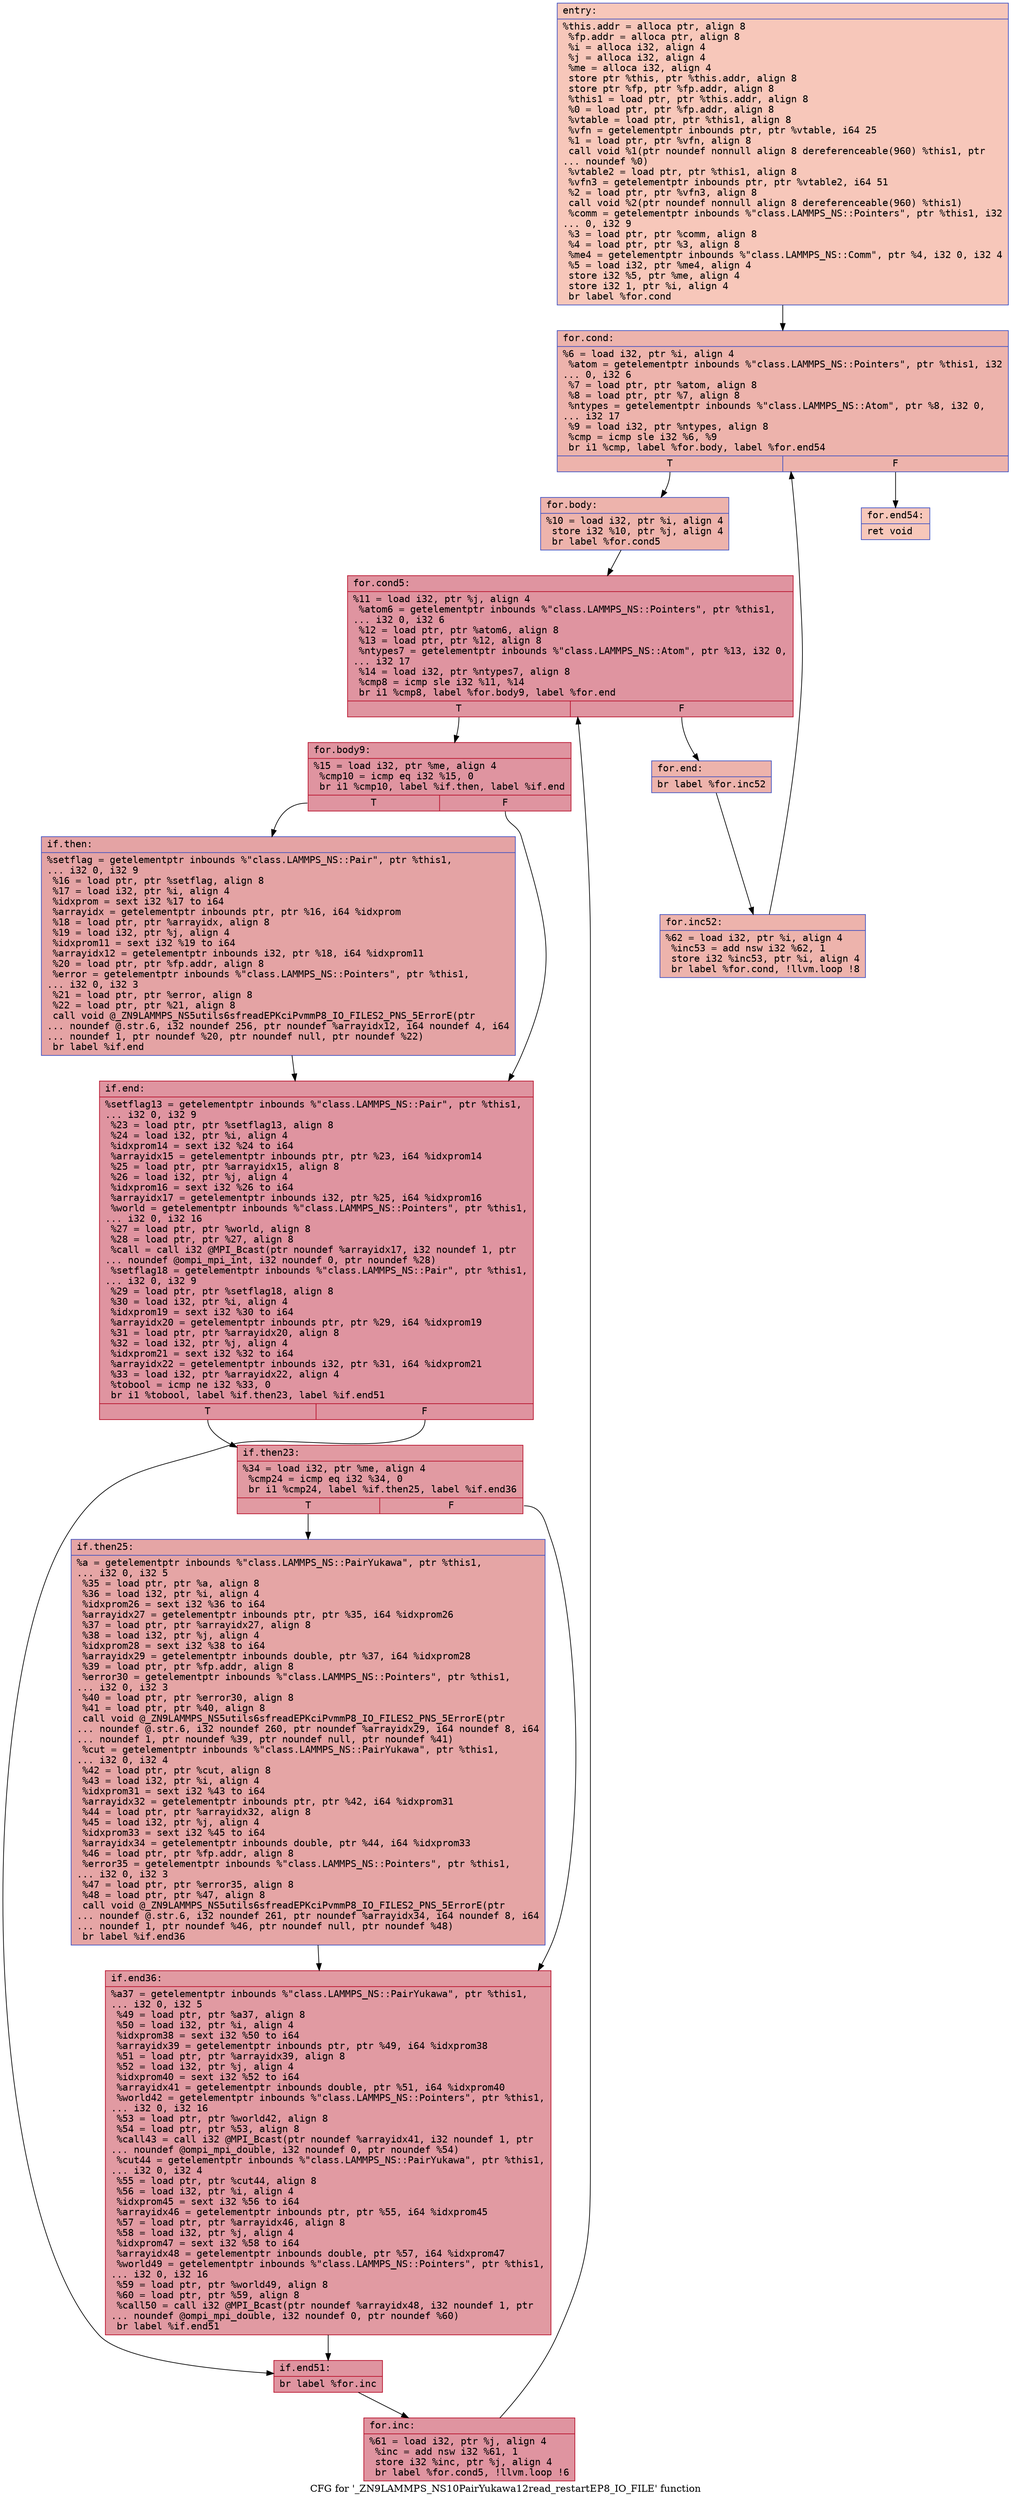 digraph "CFG for '_ZN9LAMMPS_NS10PairYukawa12read_restartEP8_IO_FILE' function" {
	label="CFG for '_ZN9LAMMPS_NS10PairYukawa12read_restartEP8_IO_FILE' function";

	Node0x562561dbed70 [shape=record,color="#3d50c3ff", style=filled, fillcolor="#ec7f6370" fontname="Courier",label="{entry:\l|  %this.addr = alloca ptr, align 8\l  %fp.addr = alloca ptr, align 8\l  %i = alloca i32, align 4\l  %j = alloca i32, align 4\l  %me = alloca i32, align 4\l  store ptr %this, ptr %this.addr, align 8\l  store ptr %fp, ptr %fp.addr, align 8\l  %this1 = load ptr, ptr %this.addr, align 8\l  %0 = load ptr, ptr %fp.addr, align 8\l  %vtable = load ptr, ptr %this1, align 8\l  %vfn = getelementptr inbounds ptr, ptr %vtable, i64 25\l  %1 = load ptr, ptr %vfn, align 8\l  call void %1(ptr noundef nonnull align 8 dereferenceable(960) %this1, ptr\l... noundef %0)\l  %vtable2 = load ptr, ptr %this1, align 8\l  %vfn3 = getelementptr inbounds ptr, ptr %vtable2, i64 51\l  %2 = load ptr, ptr %vfn3, align 8\l  call void %2(ptr noundef nonnull align 8 dereferenceable(960) %this1)\l  %comm = getelementptr inbounds %\"class.LAMMPS_NS::Pointers\", ptr %this1, i32\l... 0, i32 9\l  %3 = load ptr, ptr %comm, align 8\l  %4 = load ptr, ptr %3, align 8\l  %me4 = getelementptr inbounds %\"class.LAMMPS_NS::Comm\", ptr %4, i32 0, i32 4\l  %5 = load i32, ptr %me4, align 4\l  store i32 %5, ptr %me, align 4\l  store i32 1, ptr %i, align 4\l  br label %for.cond\l}"];
	Node0x562561dbed70 -> Node0x562561dbfe40[tooltip="entry -> for.cond\nProbability 100.00%" ];
	Node0x562561dbfe40 [shape=record,color="#3d50c3ff", style=filled, fillcolor="#d6524470" fontname="Courier",label="{for.cond:\l|  %6 = load i32, ptr %i, align 4\l  %atom = getelementptr inbounds %\"class.LAMMPS_NS::Pointers\", ptr %this1, i32\l... 0, i32 6\l  %7 = load ptr, ptr %atom, align 8\l  %8 = load ptr, ptr %7, align 8\l  %ntypes = getelementptr inbounds %\"class.LAMMPS_NS::Atom\", ptr %8, i32 0,\l... i32 17\l  %9 = load i32, ptr %ntypes, align 8\l  %cmp = icmp sle i32 %6, %9\l  br i1 %cmp, label %for.body, label %for.end54\l|{<s0>T|<s1>F}}"];
	Node0x562561dbfe40:s0 -> Node0x562561dc03a0[tooltip="for.cond -> for.body\nProbability 96.88%" ];
	Node0x562561dbfe40:s1 -> Node0x562561dc0420[tooltip="for.cond -> for.end54\nProbability 3.12%" ];
	Node0x562561dc03a0 [shape=record,color="#3d50c3ff", style=filled, fillcolor="#d6524470" fontname="Courier",label="{for.body:\l|  %10 = load i32, ptr %i, align 4\l  store i32 %10, ptr %j, align 4\l  br label %for.cond5\l}"];
	Node0x562561dc03a0 -> Node0x562561dc0670[tooltip="for.body -> for.cond5\nProbability 100.00%" ];
	Node0x562561dc0670 [shape=record,color="#b70d28ff", style=filled, fillcolor="#b70d2870" fontname="Courier",label="{for.cond5:\l|  %11 = load i32, ptr %j, align 4\l  %atom6 = getelementptr inbounds %\"class.LAMMPS_NS::Pointers\", ptr %this1,\l... i32 0, i32 6\l  %12 = load ptr, ptr %atom6, align 8\l  %13 = load ptr, ptr %12, align 8\l  %ntypes7 = getelementptr inbounds %\"class.LAMMPS_NS::Atom\", ptr %13, i32 0,\l... i32 17\l  %14 = load i32, ptr %ntypes7, align 8\l  %cmp8 = icmp sle i32 %11, %14\l  br i1 %cmp8, label %for.body9, label %for.end\l|{<s0>T|<s1>F}}"];
	Node0x562561dc0670:s0 -> Node0x562561dbf6b0[tooltip="for.cond5 -> for.body9\nProbability 96.88%" ];
	Node0x562561dc0670:s1 -> Node0x562561dbf730[tooltip="for.cond5 -> for.end\nProbability 3.12%" ];
	Node0x562561dbf6b0 [shape=record,color="#b70d28ff", style=filled, fillcolor="#b70d2870" fontname="Courier",label="{for.body9:\l|  %15 = load i32, ptr %me, align 4\l  %cmp10 = icmp eq i32 %15, 0\l  br i1 %cmp10, label %if.then, label %if.end\l|{<s0>T|<s1>F}}"];
	Node0x562561dbf6b0:s0 -> Node0x562561dc1020[tooltip="for.body9 -> if.then\nProbability 37.50%" ];
	Node0x562561dbf6b0:s1 -> Node0x562561dc1090[tooltip="for.body9 -> if.end\nProbability 62.50%" ];
	Node0x562561dc1020 [shape=record,color="#3d50c3ff", style=filled, fillcolor="#c32e3170" fontname="Courier",label="{if.then:\l|  %setflag = getelementptr inbounds %\"class.LAMMPS_NS::Pair\", ptr %this1,\l... i32 0, i32 9\l  %16 = load ptr, ptr %setflag, align 8\l  %17 = load i32, ptr %i, align 4\l  %idxprom = sext i32 %17 to i64\l  %arrayidx = getelementptr inbounds ptr, ptr %16, i64 %idxprom\l  %18 = load ptr, ptr %arrayidx, align 8\l  %19 = load i32, ptr %j, align 4\l  %idxprom11 = sext i32 %19 to i64\l  %arrayidx12 = getelementptr inbounds i32, ptr %18, i64 %idxprom11\l  %20 = load ptr, ptr %fp.addr, align 8\l  %error = getelementptr inbounds %\"class.LAMMPS_NS::Pointers\", ptr %this1,\l... i32 0, i32 3\l  %21 = load ptr, ptr %error, align 8\l  %22 = load ptr, ptr %21, align 8\l  call void @_ZN9LAMMPS_NS5utils6sfreadEPKciPvmmP8_IO_FILES2_PNS_5ErrorE(ptr\l... noundef @.str.6, i32 noundef 256, ptr noundef %arrayidx12, i64 noundef 4, i64\l... noundef 1, ptr noundef %20, ptr noundef null, ptr noundef %22)\l  br label %if.end\l}"];
	Node0x562561dc1020 -> Node0x562561dc1090[tooltip="if.then -> if.end\nProbability 100.00%" ];
	Node0x562561dc1090 [shape=record,color="#b70d28ff", style=filled, fillcolor="#b70d2870" fontname="Courier",label="{if.end:\l|  %setflag13 = getelementptr inbounds %\"class.LAMMPS_NS::Pair\", ptr %this1,\l... i32 0, i32 9\l  %23 = load ptr, ptr %setflag13, align 8\l  %24 = load i32, ptr %i, align 4\l  %idxprom14 = sext i32 %24 to i64\l  %arrayidx15 = getelementptr inbounds ptr, ptr %23, i64 %idxprom14\l  %25 = load ptr, ptr %arrayidx15, align 8\l  %26 = load i32, ptr %j, align 4\l  %idxprom16 = sext i32 %26 to i64\l  %arrayidx17 = getelementptr inbounds i32, ptr %25, i64 %idxprom16\l  %world = getelementptr inbounds %\"class.LAMMPS_NS::Pointers\", ptr %this1,\l... i32 0, i32 16\l  %27 = load ptr, ptr %world, align 8\l  %28 = load ptr, ptr %27, align 8\l  %call = call i32 @MPI_Bcast(ptr noundef %arrayidx17, i32 noundef 1, ptr\l... noundef @ompi_mpi_int, i32 noundef 0, ptr noundef %28)\l  %setflag18 = getelementptr inbounds %\"class.LAMMPS_NS::Pair\", ptr %this1,\l... i32 0, i32 9\l  %29 = load ptr, ptr %setflag18, align 8\l  %30 = load i32, ptr %i, align 4\l  %idxprom19 = sext i32 %30 to i64\l  %arrayidx20 = getelementptr inbounds ptr, ptr %29, i64 %idxprom19\l  %31 = load ptr, ptr %arrayidx20, align 8\l  %32 = load i32, ptr %j, align 4\l  %idxprom21 = sext i32 %32 to i64\l  %arrayidx22 = getelementptr inbounds i32, ptr %31, i64 %idxprom21\l  %33 = load i32, ptr %arrayidx22, align 4\l  %tobool = icmp ne i32 %33, 0\l  br i1 %tobool, label %if.then23, label %if.end51\l|{<s0>T|<s1>F}}"];
	Node0x562561dc1090:s0 -> Node0x562561dc0bd0[tooltip="if.end -> if.then23\nProbability 62.50%" ];
	Node0x562561dc1090:s1 -> Node0x562561dc0c50[tooltip="if.end -> if.end51\nProbability 37.50%" ];
	Node0x562561dc0bd0 [shape=record,color="#b70d28ff", style=filled, fillcolor="#bb1b2c70" fontname="Courier",label="{if.then23:\l|  %34 = load i32, ptr %me, align 4\l  %cmp24 = icmp eq i32 %34, 0\l  br i1 %cmp24, label %if.then25, label %if.end36\l|{<s0>T|<s1>F}}"];
	Node0x562561dc0bd0:s0 -> Node0x562561dc3410[tooltip="if.then23 -> if.then25\nProbability 37.50%" ];
	Node0x562561dc0bd0:s1 -> Node0x562561dc3460[tooltip="if.then23 -> if.end36\nProbability 62.50%" ];
	Node0x562561dc3410 [shape=record,color="#3d50c3ff", style=filled, fillcolor="#c5333470" fontname="Courier",label="{if.then25:\l|  %a = getelementptr inbounds %\"class.LAMMPS_NS::PairYukawa\", ptr %this1,\l... i32 0, i32 5\l  %35 = load ptr, ptr %a, align 8\l  %36 = load i32, ptr %i, align 4\l  %idxprom26 = sext i32 %36 to i64\l  %arrayidx27 = getelementptr inbounds ptr, ptr %35, i64 %idxprom26\l  %37 = load ptr, ptr %arrayidx27, align 8\l  %38 = load i32, ptr %j, align 4\l  %idxprom28 = sext i32 %38 to i64\l  %arrayidx29 = getelementptr inbounds double, ptr %37, i64 %idxprom28\l  %39 = load ptr, ptr %fp.addr, align 8\l  %error30 = getelementptr inbounds %\"class.LAMMPS_NS::Pointers\", ptr %this1,\l... i32 0, i32 3\l  %40 = load ptr, ptr %error30, align 8\l  %41 = load ptr, ptr %40, align 8\l  call void @_ZN9LAMMPS_NS5utils6sfreadEPKciPvmmP8_IO_FILES2_PNS_5ErrorE(ptr\l... noundef @.str.6, i32 noundef 260, ptr noundef %arrayidx29, i64 noundef 8, i64\l... noundef 1, ptr noundef %39, ptr noundef null, ptr noundef %41)\l  %cut = getelementptr inbounds %\"class.LAMMPS_NS::PairYukawa\", ptr %this1,\l... i32 0, i32 4\l  %42 = load ptr, ptr %cut, align 8\l  %43 = load i32, ptr %i, align 4\l  %idxprom31 = sext i32 %43 to i64\l  %arrayidx32 = getelementptr inbounds ptr, ptr %42, i64 %idxprom31\l  %44 = load ptr, ptr %arrayidx32, align 8\l  %45 = load i32, ptr %j, align 4\l  %idxprom33 = sext i32 %45 to i64\l  %arrayidx34 = getelementptr inbounds double, ptr %44, i64 %idxprom33\l  %46 = load ptr, ptr %fp.addr, align 8\l  %error35 = getelementptr inbounds %\"class.LAMMPS_NS::Pointers\", ptr %this1,\l... i32 0, i32 3\l  %47 = load ptr, ptr %error35, align 8\l  %48 = load ptr, ptr %47, align 8\l  call void @_ZN9LAMMPS_NS5utils6sfreadEPKciPvmmP8_IO_FILES2_PNS_5ErrorE(ptr\l... noundef @.str.6, i32 noundef 261, ptr noundef %arrayidx34, i64 noundef 8, i64\l... noundef 1, ptr noundef %46, ptr noundef null, ptr noundef %48)\l  br label %if.end36\l}"];
	Node0x562561dc3410 -> Node0x562561dc3460[tooltip="if.then25 -> if.end36\nProbability 100.00%" ];
	Node0x562561dc3460 [shape=record,color="#b70d28ff", style=filled, fillcolor="#bb1b2c70" fontname="Courier",label="{if.end36:\l|  %a37 = getelementptr inbounds %\"class.LAMMPS_NS::PairYukawa\", ptr %this1,\l... i32 0, i32 5\l  %49 = load ptr, ptr %a37, align 8\l  %50 = load i32, ptr %i, align 4\l  %idxprom38 = sext i32 %50 to i64\l  %arrayidx39 = getelementptr inbounds ptr, ptr %49, i64 %idxprom38\l  %51 = load ptr, ptr %arrayidx39, align 8\l  %52 = load i32, ptr %j, align 4\l  %idxprom40 = sext i32 %52 to i64\l  %arrayidx41 = getelementptr inbounds double, ptr %51, i64 %idxprom40\l  %world42 = getelementptr inbounds %\"class.LAMMPS_NS::Pointers\", ptr %this1,\l... i32 0, i32 16\l  %53 = load ptr, ptr %world42, align 8\l  %54 = load ptr, ptr %53, align 8\l  %call43 = call i32 @MPI_Bcast(ptr noundef %arrayidx41, i32 noundef 1, ptr\l... noundef @ompi_mpi_double, i32 noundef 0, ptr noundef %54)\l  %cut44 = getelementptr inbounds %\"class.LAMMPS_NS::PairYukawa\", ptr %this1,\l... i32 0, i32 4\l  %55 = load ptr, ptr %cut44, align 8\l  %56 = load i32, ptr %i, align 4\l  %idxprom45 = sext i32 %56 to i64\l  %arrayidx46 = getelementptr inbounds ptr, ptr %55, i64 %idxprom45\l  %57 = load ptr, ptr %arrayidx46, align 8\l  %58 = load i32, ptr %j, align 4\l  %idxprom47 = sext i32 %58 to i64\l  %arrayidx48 = getelementptr inbounds double, ptr %57, i64 %idxprom47\l  %world49 = getelementptr inbounds %\"class.LAMMPS_NS::Pointers\", ptr %this1,\l... i32 0, i32 16\l  %59 = load ptr, ptr %world49, align 8\l  %60 = load ptr, ptr %59, align 8\l  %call50 = call i32 @MPI_Bcast(ptr noundef %arrayidx48, i32 noundef 1, ptr\l... noundef @ompi_mpi_double, i32 noundef 0, ptr noundef %60)\l  br label %if.end51\l}"];
	Node0x562561dc3460 -> Node0x562561dc0c50[tooltip="if.end36 -> if.end51\nProbability 100.00%" ];
	Node0x562561dc0c50 [shape=record,color="#b70d28ff", style=filled, fillcolor="#b70d2870" fontname="Courier",label="{if.end51:\l|  br label %for.inc\l}"];
	Node0x562561dc0c50 -> Node0x562561dc6660[tooltip="if.end51 -> for.inc\nProbability 100.00%" ];
	Node0x562561dc6660 [shape=record,color="#b70d28ff", style=filled, fillcolor="#b70d2870" fontname="Courier",label="{for.inc:\l|  %61 = load i32, ptr %j, align 4\l  %inc = add nsw i32 %61, 1\l  store i32 %inc, ptr %j, align 4\l  br label %for.cond5, !llvm.loop !6\l}"];
	Node0x562561dc6660 -> Node0x562561dc0670[tooltip="for.inc -> for.cond5\nProbability 100.00%" ];
	Node0x562561dbf730 [shape=record,color="#3d50c3ff", style=filled, fillcolor="#d6524470" fontname="Courier",label="{for.end:\l|  br label %for.inc52\l}"];
	Node0x562561dbf730 -> Node0x562561dc69a0[tooltip="for.end -> for.inc52\nProbability 100.00%" ];
	Node0x562561dc69a0 [shape=record,color="#3d50c3ff", style=filled, fillcolor="#d6524470" fontname="Courier",label="{for.inc52:\l|  %62 = load i32, ptr %i, align 4\l  %inc53 = add nsw i32 %62, 1\l  store i32 %inc53, ptr %i, align 4\l  br label %for.cond, !llvm.loop !8\l}"];
	Node0x562561dc69a0 -> Node0x562561dbfe40[tooltip="for.inc52 -> for.cond\nProbability 100.00%" ];
	Node0x562561dc0420 [shape=record,color="#3d50c3ff", style=filled, fillcolor="#ec7f6370" fontname="Courier",label="{for.end54:\l|  ret void\l}"];
}
